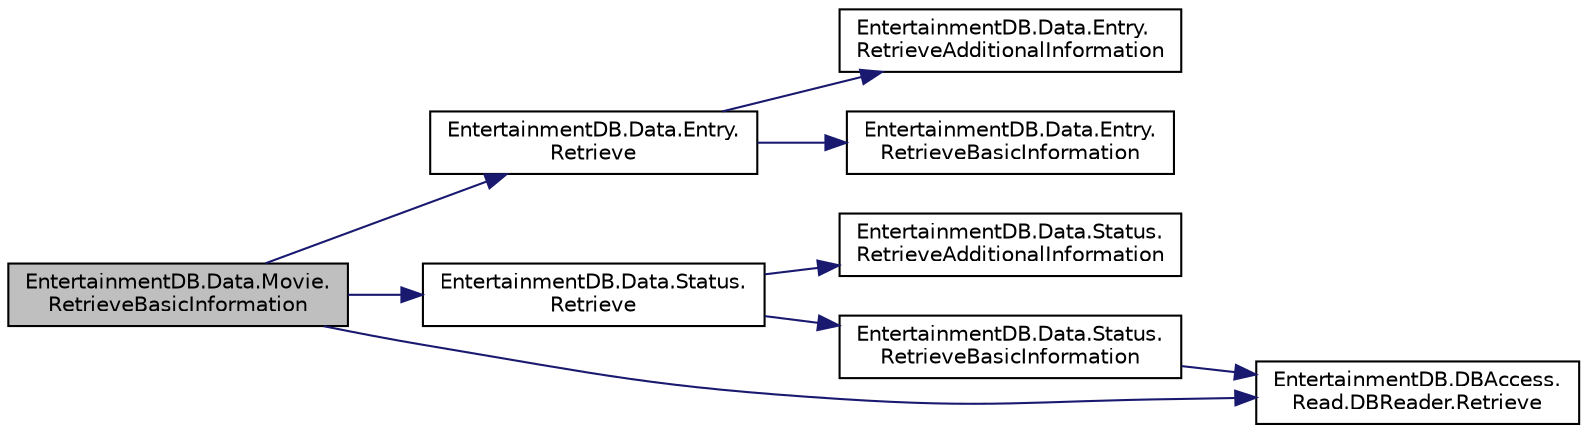 digraph "EntertainmentDB.Data.Movie.RetrieveBasicInformation"
{
 // LATEX_PDF_SIZE
  edge [fontname="Helvetica",fontsize="10",labelfontname="Helvetica",labelfontsize="10"];
  node [fontname="Helvetica",fontsize="10",shape=record];
  rankdir="LR";
  Node1 [label="EntertainmentDB.Data.Movie.\lRetrieveBasicInformation",height=0.2,width=0.4,color="black", fillcolor="grey75", style="filled", fontcolor="black",tooltip="Retrieves the basic information of the movie from the database."];
  Node1 -> Node2 [color="midnightblue",fontsize="10",style="solid",fontname="Helvetica"];
  Node2 [label="EntertainmentDB.Data.Entry.\lRetrieve",height=0.2,width=0.4,color="black", fillcolor="white", style="filled",URL="$dd/d79/class_entertainment_d_b_1_1_data_1_1_entry.html#a179b02ba040f9f25b2e1a535e7719652",tooltip="Retrieves the information of the entry from the database."];
  Node2 -> Node3 [color="midnightblue",fontsize="10",style="solid",fontname="Helvetica"];
  Node3 [label="EntertainmentDB.Data.Entry.\lRetrieveAdditionalInformation",height=0.2,width=0.4,color="black", fillcolor="white", style="filled",URL="$dd/d79/class_entertainment_d_b_1_1_data_1_1_entry.html#a0dca3986dd33f53ab7f789a44aeb8446",tooltip="Retrieves the additional information of the entry from the database."];
  Node2 -> Node4 [color="midnightblue",fontsize="10",style="solid",fontname="Helvetica"];
  Node4 [label="EntertainmentDB.Data.Entry.\lRetrieveBasicInformation",height=0.2,width=0.4,color="black", fillcolor="white", style="filled",URL="$dd/d79/class_entertainment_d_b_1_1_data_1_1_entry.html#a7e9f24afc9fc96ae2ad977c846bc6da8",tooltip="Retrieves the basic information of the entry from the database."];
  Node1 -> Node5 [color="midnightblue",fontsize="10",style="solid",fontname="Helvetica"];
  Node5 [label="EntertainmentDB.Data.Status.\lRetrieve",height=0.2,width=0.4,color="black", fillcolor="white", style="filled",URL="$dc/dd4/class_entertainment_d_b_1_1_data_1_1_status.html#abac782aafccbbef4034d4ddb71aed7e2",tooltip="Retrieves the information of the status from the database."];
  Node5 -> Node6 [color="midnightblue",fontsize="10",style="solid",fontname="Helvetica"];
  Node6 [label="EntertainmentDB.Data.Status.\lRetrieveAdditionalInformation",height=0.2,width=0.4,color="black", fillcolor="white", style="filled",URL="$dc/dd4/class_entertainment_d_b_1_1_data_1_1_status.html#a10b6642be4830cce662ce604e5052ccc",tooltip="Retrieves the additional information of the status from the database (none available)."];
  Node5 -> Node7 [color="midnightblue",fontsize="10",style="solid",fontname="Helvetica"];
  Node7 [label="EntertainmentDB.Data.Status.\lRetrieveBasicInformation",height=0.2,width=0.4,color="black", fillcolor="white", style="filled",URL="$dc/dd4/class_entertainment_d_b_1_1_data_1_1_status.html#af017a672c77b22eb998512ee60f5d0ac",tooltip="Retrieves the basic information of the status from the database."];
  Node7 -> Node8 [color="midnightblue",fontsize="10",style="solid",fontname="Helvetica"];
  Node8 [label="EntertainmentDB.DBAccess.\lRead.DBReader.Retrieve",height=0.2,width=0.4,color="black", fillcolor="white", style="filled",URL="$d8/dcd/class_entertainment_d_b_1_1_d_b_access_1_1_read_1_1_d_b_reader.html#a408d344f093a53d1143079a2d1574cf6",tooltip="Retrieves the information from the database."];
  Node1 -> Node8 [color="midnightblue",fontsize="10",style="solid",fontname="Helvetica"];
}
